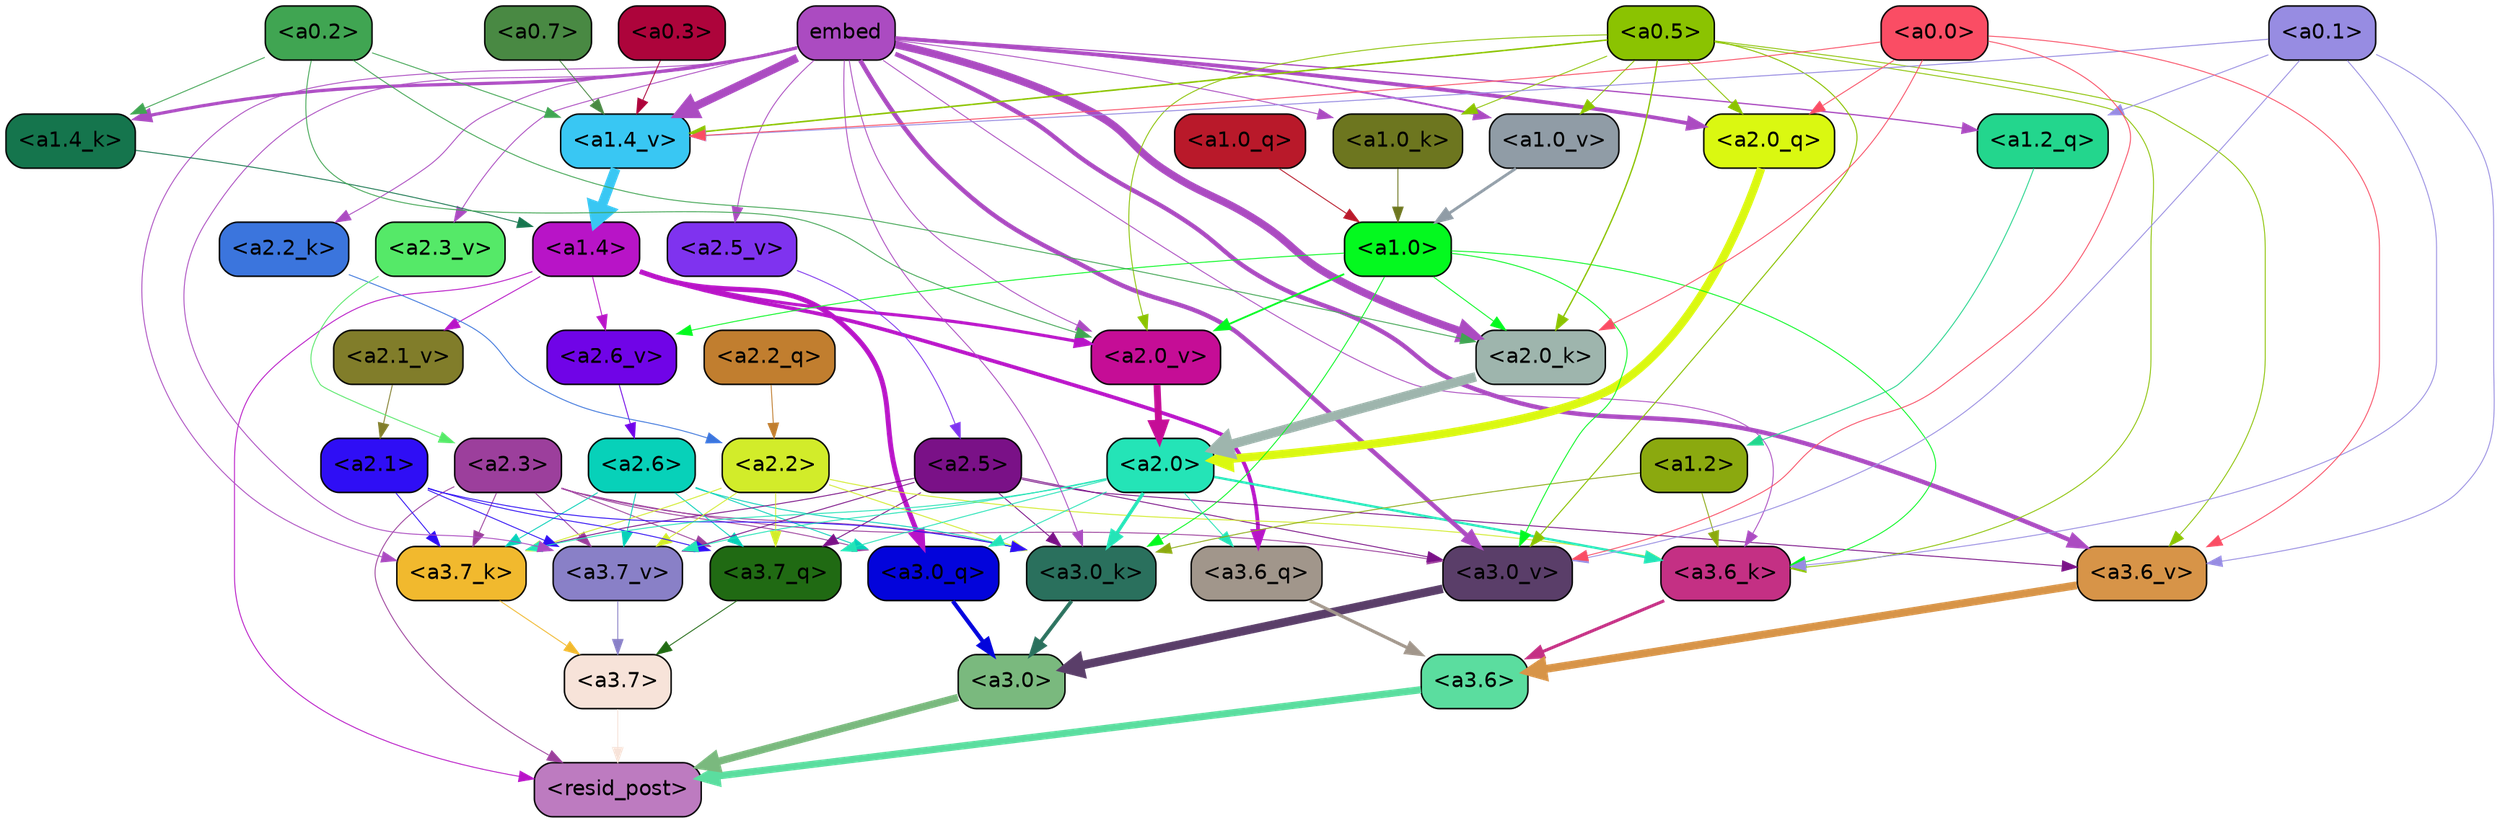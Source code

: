 strict digraph "" {
	graph [bgcolor=transparent,
		layout=dot,
		overlap=false,
		splines=true
	];
	"<a3.7>"	[color=black,
		fillcolor="#f7e3d9",
		fontname=Helvetica,
		shape=box,
		style="filled, rounded"];
	"<resid_post>"	[color=black,
		fillcolor="#bd7bc0",
		fontname=Helvetica,
		shape=box,
		style="filled, rounded"];
	"<a3.7>" -> "<resid_post>"	[color="#f7e3d9",
		penwidth=0.6];
	"<a3.6>"	[color=black,
		fillcolor="#5bdd9f",
		fontname=Helvetica,
		shape=box,
		style="filled, rounded"];
	"<a3.6>" -> "<resid_post>"	[color="#5bdd9f",
		penwidth=4.753257989883423];
	"<a3.0>"	[color=black,
		fillcolor="#7ab97e",
		fontname=Helvetica,
		shape=box,
		style="filled, rounded"];
	"<a3.0>" -> "<resid_post>"	[color="#7ab97e",
		penwidth=4.90053927898407];
	"<a2.3>"	[color=black,
		fillcolor="#9c3f9c",
		fontname=Helvetica,
		shape=box,
		style="filled, rounded"];
	"<a2.3>" -> "<resid_post>"	[color="#9c3f9c",
		penwidth=0.6];
	"<a3.7_q>"	[color=black,
		fillcolor="#206a13",
		fontname=Helvetica,
		shape=box,
		style="filled, rounded"];
	"<a2.3>" -> "<a3.7_q>"	[color="#9c3f9c",
		penwidth=0.6];
	"<a3.0_q>"	[color=black,
		fillcolor="#0304db",
		fontname=Helvetica,
		shape=box,
		style="filled, rounded"];
	"<a2.3>" -> "<a3.0_q>"	[color="#9c3f9c",
		penwidth=0.6];
	"<a3.7_k>"	[color=black,
		fillcolor="#f1b92e",
		fontname=Helvetica,
		shape=box,
		style="filled, rounded"];
	"<a2.3>" -> "<a3.7_k>"	[color="#9c3f9c",
		penwidth=0.6];
	"<a3.0_k>"	[color=black,
		fillcolor="#2a705d",
		fontname=Helvetica,
		shape=box,
		style="filled, rounded"];
	"<a2.3>" -> "<a3.0_k>"	[color="#9c3f9c",
		penwidth=0.6];
	"<a3.7_v>"	[color=black,
		fillcolor="#8980c7",
		fontname=Helvetica,
		shape=box,
		style="filled, rounded"];
	"<a2.3>" -> "<a3.7_v>"	[color="#9c3f9c",
		penwidth=0.6];
	"<a3.0_v>"	[color=black,
		fillcolor="#5a3e69",
		fontname=Helvetica,
		shape=box,
		style="filled, rounded"];
	"<a2.3>" -> "<a3.0_v>"	[color="#9c3f9c",
		penwidth=0.6];
	"<a1.4>"	[color=black,
		fillcolor="#b814c7",
		fontname=Helvetica,
		shape=box,
		style="filled, rounded"];
	"<a1.4>" -> "<resid_post>"	[color="#b814c7",
		penwidth=0.6];
	"<a3.6_q>"	[color=black,
		fillcolor="#a1968b",
		fontname=Helvetica,
		shape=box,
		style="filled, rounded"];
	"<a1.4>" -> "<a3.6_q>"	[color="#b814c7",
		penwidth=2.5149343013763428];
	"<a1.4>" -> "<a3.0_q>"	[color="#b814c7",
		penwidth=3.2760138511657715];
	"<a2.6_v>"	[color=black,
		fillcolor="#7004e7",
		fontname=Helvetica,
		shape=box,
		style="filled, rounded"];
	"<a1.4>" -> "<a2.6_v>"	[color="#b814c7",
		penwidth=0.6];
	"<a2.1_v>"	[color=black,
		fillcolor="#817d2a",
		fontname=Helvetica,
		shape=box,
		style="filled, rounded"];
	"<a1.4>" -> "<a2.1_v>"	[color="#b814c7",
		penwidth=0.6];
	"<a2.0_v>"	[color=black,
		fillcolor="#c50d96",
		fontname=Helvetica,
		shape=box,
		style="filled, rounded"];
	"<a1.4>" -> "<a2.0_v>"	[color="#b814c7",
		penwidth=2.0870713144540787];
	"<a3.7_q>" -> "<a3.7>"	[color="#206a13",
		penwidth=0.6];
	"<a3.6_q>" -> "<a3.6>"	[color="#a1968b",
		penwidth=2.091020345687866];
	"<a3.0_q>" -> "<a3.0>"	[color="#0304db",
		penwidth=2.7421876192092896];
	"<a3.7_k>" -> "<a3.7>"	[color="#f1b92e",
		penwidth=0.6];
	"<a3.6_k>"	[color=black,
		fillcolor="#c43084",
		fontname=Helvetica,
		shape=box,
		style="filled, rounded"];
	"<a3.6_k>" -> "<a3.6>"	[color="#c43084",
		penwidth=2.048597991466522];
	"<a3.0_k>" -> "<a3.0>"	[color="#2a705d",
		penwidth=2.476402521133423];
	"<a3.7_v>" -> "<a3.7>"	[color="#8980c7",
		penwidth=0.6];
	"<a3.6_v>"	[color=black,
		fillcolor="#d79448",
		fontname=Helvetica,
		shape=box,
		style="filled, rounded"];
	"<a3.6_v>" -> "<a3.6>"	[color="#d79448",
		penwidth=5.2550448179244995];
	"<a3.0_v>" -> "<a3.0>"	[color="#5a3e69",
		penwidth=5.652270674705505];
	"<a2.6>"	[color=black,
		fillcolor="#07d1b9",
		fontname=Helvetica,
		shape=box,
		style="filled, rounded"];
	"<a2.6>" -> "<a3.7_q>"	[color="#07d1b9",
		penwidth=0.6];
	"<a2.6>" -> "<a3.0_q>"	[color="#07d1b9",
		penwidth=0.6];
	"<a2.6>" -> "<a3.7_k>"	[color="#07d1b9",
		penwidth=0.6];
	"<a2.6>" -> "<a3.0_k>"	[color="#07d1b9",
		penwidth=0.6];
	"<a2.6>" -> "<a3.7_v>"	[color="#07d1b9",
		penwidth=0.6];
	"<a2.5>"	[color=black,
		fillcolor="#7a1187",
		fontname=Helvetica,
		shape=box,
		style="filled, rounded"];
	"<a2.5>" -> "<a3.7_q>"	[color="#7a1187",
		penwidth=0.6];
	"<a2.5>" -> "<a3.7_k>"	[color="#7a1187",
		penwidth=0.6];
	"<a2.5>" -> "<a3.0_k>"	[color="#7a1187",
		penwidth=0.6];
	"<a2.5>" -> "<a3.7_v>"	[color="#7a1187",
		penwidth=0.6];
	"<a2.5>" -> "<a3.6_v>"	[color="#7a1187",
		penwidth=0.6];
	"<a2.5>" -> "<a3.0_v>"	[color="#7a1187",
		penwidth=0.6];
	"<a2.2>"	[color=black,
		fillcolor="#d2ec2a",
		fontname=Helvetica,
		shape=box,
		style="filled, rounded"];
	"<a2.2>" -> "<a3.7_q>"	[color="#d2ec2a",
		penwidth=0.6];
	"<a2.2>" -> "<a3.7_k>"	[color="#d2ec2a",
		penwidth=0.6];
	"<a2.2>" -> "<a3.6_k>"	[color="#d2ec2a",
		penwidth=0.6];
	"<a2.2>" -> "<a3.0_k>"	[color="#d2ec2a",
		penwidth=0.6];
	"<a2.2>" -> "<a3.7_v>"	[color="#d2ec2a",
		penwidth=0.6];
	"<a2.1>"	[color=black,
		fillcolor="#2f0ef5",
		fontname=Helvetica,
		shape=box,
		style="filled, rounded"];
	"<a2.1>" -> "<a3.7_q>"	[color="#2f0ef5",
		penwidth=0.6];
	"<a2.1>" -> "<a3.7_k>"	[color="#2f0ef5",
		penwidth=0.6];
	"<a2.1>" -> "<a3.0_k>"	[color="#2f0ef5",
		penwidth=0.6];
	"<a2.1>" -> "<a3.7_v>"	[color="#2f0ef5",
		penwidth=0.6];
	"<a2.0>"	[color=black,
		fillcolor="#24e4b7",
		fontname=Helvetica,
		shape=box,
		style="filled, rounded"];
	"<a2.0>" -> "<a3.7_q>"	[color="#24e4b7",
		penwidth=0.6];
	"<a2.0>" -> "<a3.6_q>"	[color="#24e4b7",
		penwidth=0.6];
	"<a2.0>" -> "<a3.0_q>"	[color="#24e4b7",
		penwidth=0.6];
	"<a2.0>" -> "<a3.7_k>"	[color="#24e4b7",
		penwidth=0.6];
	"<a2.0>" -> "<a3.6_k>"	[color="#24e4b7",
		penwidth=1.5290023684501648];
	"<a2.0>" -> "<a3.0_k>"	[color="#24e4b7",
		penwidth=2.2635570764541626];
	"<a2.0>" -> "<a3.7_v>"	[color="#24e4b7",
		penwidth=0.6];
	embed	[color=black,
		fillcolor="#ab4bc1",
		fontname=Helvetica,
		shape=box,
		style="filled, rounded"];
	embed -> "<a3.7_k>"	[color="#ab4bc1",
		penwidth=0.6];
	embed -> "<a3.6_k>"	[color="#ab4bc1",
		penwidth=0.6];
	embed -> "<a3.0_k>"	[color="#ab4bc1",
		penwidth=0.6];
	embed -> "<a3.7_v>"	[color="#ab4bc1",
		penwidth=0.6];
	embed -> "<a3.6_v>"	[color="#ab4bc1",
		penwidth=2.9556376338005066];
	embed -> "<a3.0_v>"	[color="#ab4bc1",
		penwidth=2.972973108291626];
	"<a2.0_q>"	[color=black,
		fillcolor="#daf811",
		fontname=Helvetica,
		shape=box,
		style="filled, rounded"];
	embed -> "<a2.0_q>"	[color="#ab4bc1",
		penwidth=2.522909115999937];
	"<a2.2_k>"	[color=black,
		fillcolor="#3b75dd",
		fontname=Helvetica,
		shape=box,
		style="filled, rounded"];
	embed -> "<a2.2_k>"	[color="#ab4bc1",
		penwidth=0.6];
	"<a2.0_k>"	[color=black,
		fillcolor="#9eb5ad",
		fontname=Helvetica,
		shape=box,
		style="filled, rounded"];
	embed -> "<a2.0_k>"	[color="#ab4bc1",
		penwidth=5.094568967819214];
	"<a2.5_v>"	[color=black,
		fillcolor="#7f33ef",
		fontname=Helvetica,
		shape=box,
		style="filled, rounded"];
	embed -> "<a2.5_v>"	[color="#ab4bc1",
		penwidth=0.6];
	"<a2.3_v>"	[color=black,
		fillcolor="#55e968",
		fontname=Helvetica,
		shape=box,
		style="filled, rounded"];
	embed -> "<a2.3_v>"	[color="#ab4bc1",
		penwidth=0.6];
	embed -> "<a2.0_v>"	[color="#ab4bc1",
		penwidth=0.6];
	"<a1.2_q>"	[color=black,
		fillcolor="#23d68d",
		fontname=Helvetica,
		shape=box,
		style="filled, rounded"];
	embed -> "<a1.2_q>"	[color="#ab4bc1",
		penwidth=0.8520002365112305];
	"<a1.4_k>"	[color=black,
		fillcolor="#15754d",
		fontname=Helvetica,
		shape=box,
		style="filled, rounded"];
	embed -> "<a1.4_k>"	[color="#ab4bc1",
		penwidth=2.115079402923584];
	"<a1.0_k>"	[color=black,
		fillcolor="#6d761f",
		fontname=Helvetica,
		shape=box,
		style="filled, rounded"];
	embed -> "<a1.0_k>"	[color="#ab4bc1",
		penwidth=0.6];
	"<a1.4_v>"	[color=black,
		fillcolor="#39c7f3",
		fontname=Helvetica,
		shape=box,
		style="filled, rounded"];
	embed -> "<a1.4_v>"	[color="#ab4bc1",
		penwidth=5.504090070724487];
	"<a1.0_v>"	[color=black,
		fillcolor="#909ca6",
		fontname=Helvetica,
		shape=box,
		style="filled, rounded"];
	embed -> "<a1.0_v>"	[color="#ab4bc1",
		penwidth=1.2935692071914673];
	"<a1.2>"	[color=black,
		fillcolor="#8ba90f",
		fontname=Helvetica,
		shape=box,
		style="filled, rounded"];
	"<a1.2>" -> "<a3.6_k>"	[color="#8ba90f",
		penwidth=0.6];
	"<a1.2>" -> "<a3.0_k>"	[color="#8ba90f",
		penwidth=0.6];
	"<a1.0>"	[color=black,
		fillcolor="#04f91f",
		fontname=Helvetica,
		shape=box,
		style="filled, rounded"];
	"<a1.0>" -> "<a3.6_k>"	[color="#04f91f",
		penwidth=0.6];
	"<a1.0>" -> "<a3.0_k>"	[color="#04f91f",
		penwidth=0.6];
	"<a1.0>" -> "<a3.0_v>"	[color="#04f91f",
		penwidth=0.6];
	"<a1.0>" -> "<a2.0_k>"	[color="#04f91f",
		penwidth=0.6];
	"<a1.0>" -> "<a2.6_v>"	[color="#04f91f",
		penwidth=0.6];
	"<a1.0>" -> "<a2.0_v>"	[color="#04f91f",
		penwidth=1.2152502536773682];
	"<a0.5>"	[color=black,
		fillcolor="#8bc301",
		fontname=Helvetica,
		shape=box,
		style="filled, rounded"];
	"<a0.5>" -> "<a3.6_k>"	[color="#8bc301",
		penwidth=0.6];
	"<a0.5>" -> "<a3.6_v>"	[color="#8bc301",
		penwidth=0.6];
	"<a0.5>" -> "<a3.0_v>"	[color="#8bc301",
		penwidth=0.6790935099124908];
	"<a0.5>" -> "<a2.0_q>"	[color="#8bc301",
		penwidth=0.6];
	"<a0.5>" -> "<a2.0_k>"	[color="#8bc301",
		penwidth=0.8835153579711914];
	"<a0.5>" -> "<a2.0_v>"	[color="#8bc301",
		penwidth=0.6];
	"<a0.5>" -> "<a1.0_k>"	[color="#8bc301",
		penwidth=0.6];
	"<a0.5>" -> "<a1.4_v>"	[color="#8bc301",
		penwidth=1.022335171699524];
	"<a0.5>" -> "<a1.0_v>"	[color="#8bc301",
		penwidth=0.6];
	"<a0.1>"	[color=black,
		fillcolor="#978ce2",
		fontname=Helvetica,
		shape=box,
		style="filled, rounded"];
	"<a0.1>" -> "<a3.6_k>"	[color="#978ce2",
		penwidth=0.6];
	"<a0.1>" -> "<a3.6_v>"	[color="#978ce2",
		penwidth=0.6];
	"<a0.1>" -> "<a3.0_v>"	[color="#978ce2",
		penwidth=0.6];
	"<a0.1>" -> "<a1.2_q>"	[color="#978ce2",
		penwidth=0.6];
	"<a0.1>" -> "<a1.4_v>"	[color="#978ce2",
		penwidth=0.6438122987747192];
	"<a0.0>"	[color=black,
		fillcolor="#fa4d64",
		fontname=Helvetica,
		shape=box,
		style="filled, rounded"];
	"<a0.0>" -> "<a3.6_v>"	[color="#fa4d64",
		penwidth=0.6];
	"<a0.0>" -> "<a3.0_v>"	[color="#fa4d64",
		penwidth=0.6];
	"<a0.0>" -> "<a2.0_q>"	[color="#fa4d64",
		penwidth=0.6];
	"<a0.0>" -> "<a2.0_k>"	[color="#fa4d64",
		penwidth=0.6];
	"<a0.0>" -> "<a1.4_v>"	[color="#fa4d64",
		penwidth=0.6];
	"<a2.2_q>"	[color=black,
		fillcolor="#c17e2f",
		fontname=Helvetica,
		shape=box,
		style="filled, rounded"];
	"<a2.2_q>" -> "<a2.2>"	[color="#c17e2f",
		penwidth=0.6];
	"<a2.0_q>" -> "<a2.0>"	[color="#daf811",
		penwidth=5.557696580886841];
	"<a2.2_k>" -> "<a2.2>"	[color="#3b75dd",
		penwidth=0.6];
	"<a2.0_k>" -> "<a2.0>"	[color="#9eb5ad",
		penwidth=6.320472955703735];
	"<a2.6_v>" -> "<a2.6>"	[color="#7004e7",
		penwidth=0.6];
	"<a2.5_v>" -> "<a2.5>"	[color="#7f33ef",
		penwidth=0.6];
	"<a2.3_v>" -> "<a2.3>"	[color="#55e968",
		penwidth=0.6];
	"<a2.1_v>" -> "<a2.1>"	[color="#817d2a",
		penwidth=0.6];
	"<a2.0_v>" -> "<a2.0>"	[color="#c50d96",
		penwidth=4.611755967140198];
	"<a0.2>"	[color=black,
		fillcolor="#40a552",
		fontname=Helvetica,
		shape=box,
		style="filled, rounded"];
	"<a0.2>" -> "<a2.0_k>"	[color="#40a552",
		penwidth=0.6];
	"<a0.2>" -> "<a2.0_v>"	[color="#40a552",
		penwidth=0.6];
	"<a0.2>" -> "<a1.4_k>"	[color="#40a552",
		penwidth=0.6];
	"<a0.2>" -> "<a1.4_v>"	[color="#40a552",
		penwidth=0.6];
	"<a1.2_q>" -> "<a1.2>"	[color="#23d68d",
		penwidth=0.6145738363265991];
	"<a1.0_q>"	[color=black,
		fillcolor="#b9192a",
		fontname=Helvetica,
		shape=box,
		style="filled, rounded"];
	"<a1.0_q>" -> "<a1.0>"	[color="#b9192a",
		penwidth=0.6];
	"<a1.4_k>" -> "<a1.4>"	[color="#15754d",
		penwidth=0.6];
	"<a1.0_k>" -> "<a1.0>"	[color="#6d761f",
		penwidth=0.6];
	"<a1.4_v>" -> "<a1.4>"	[color="#39c7f3",
		penwidth=6.5241758823394775];
	"<a1.0_v>" -> "<a1.0>"	[color="#909ca6",
		penwidth=1.8809151649475098];
	"<a0.7>"	[color=black,
		fillcolor="#498943",
		fontname=Helvetica,
		shape=box,
		style="filled, rounded"];
	"<a0.7>" -> "<a1.4_v>"	[color="#498943",
		penwidth=0.6];
	"<a0.3>"	[color=black,
		fillcolor="#ad043b",
		fontname=Helvetica,
		shape=box,
		style="filled, rounded"];
	"<a0.3>" -> "<a1.4_v>"	[color="#ad043b",
		penwidth=0.6];
}

